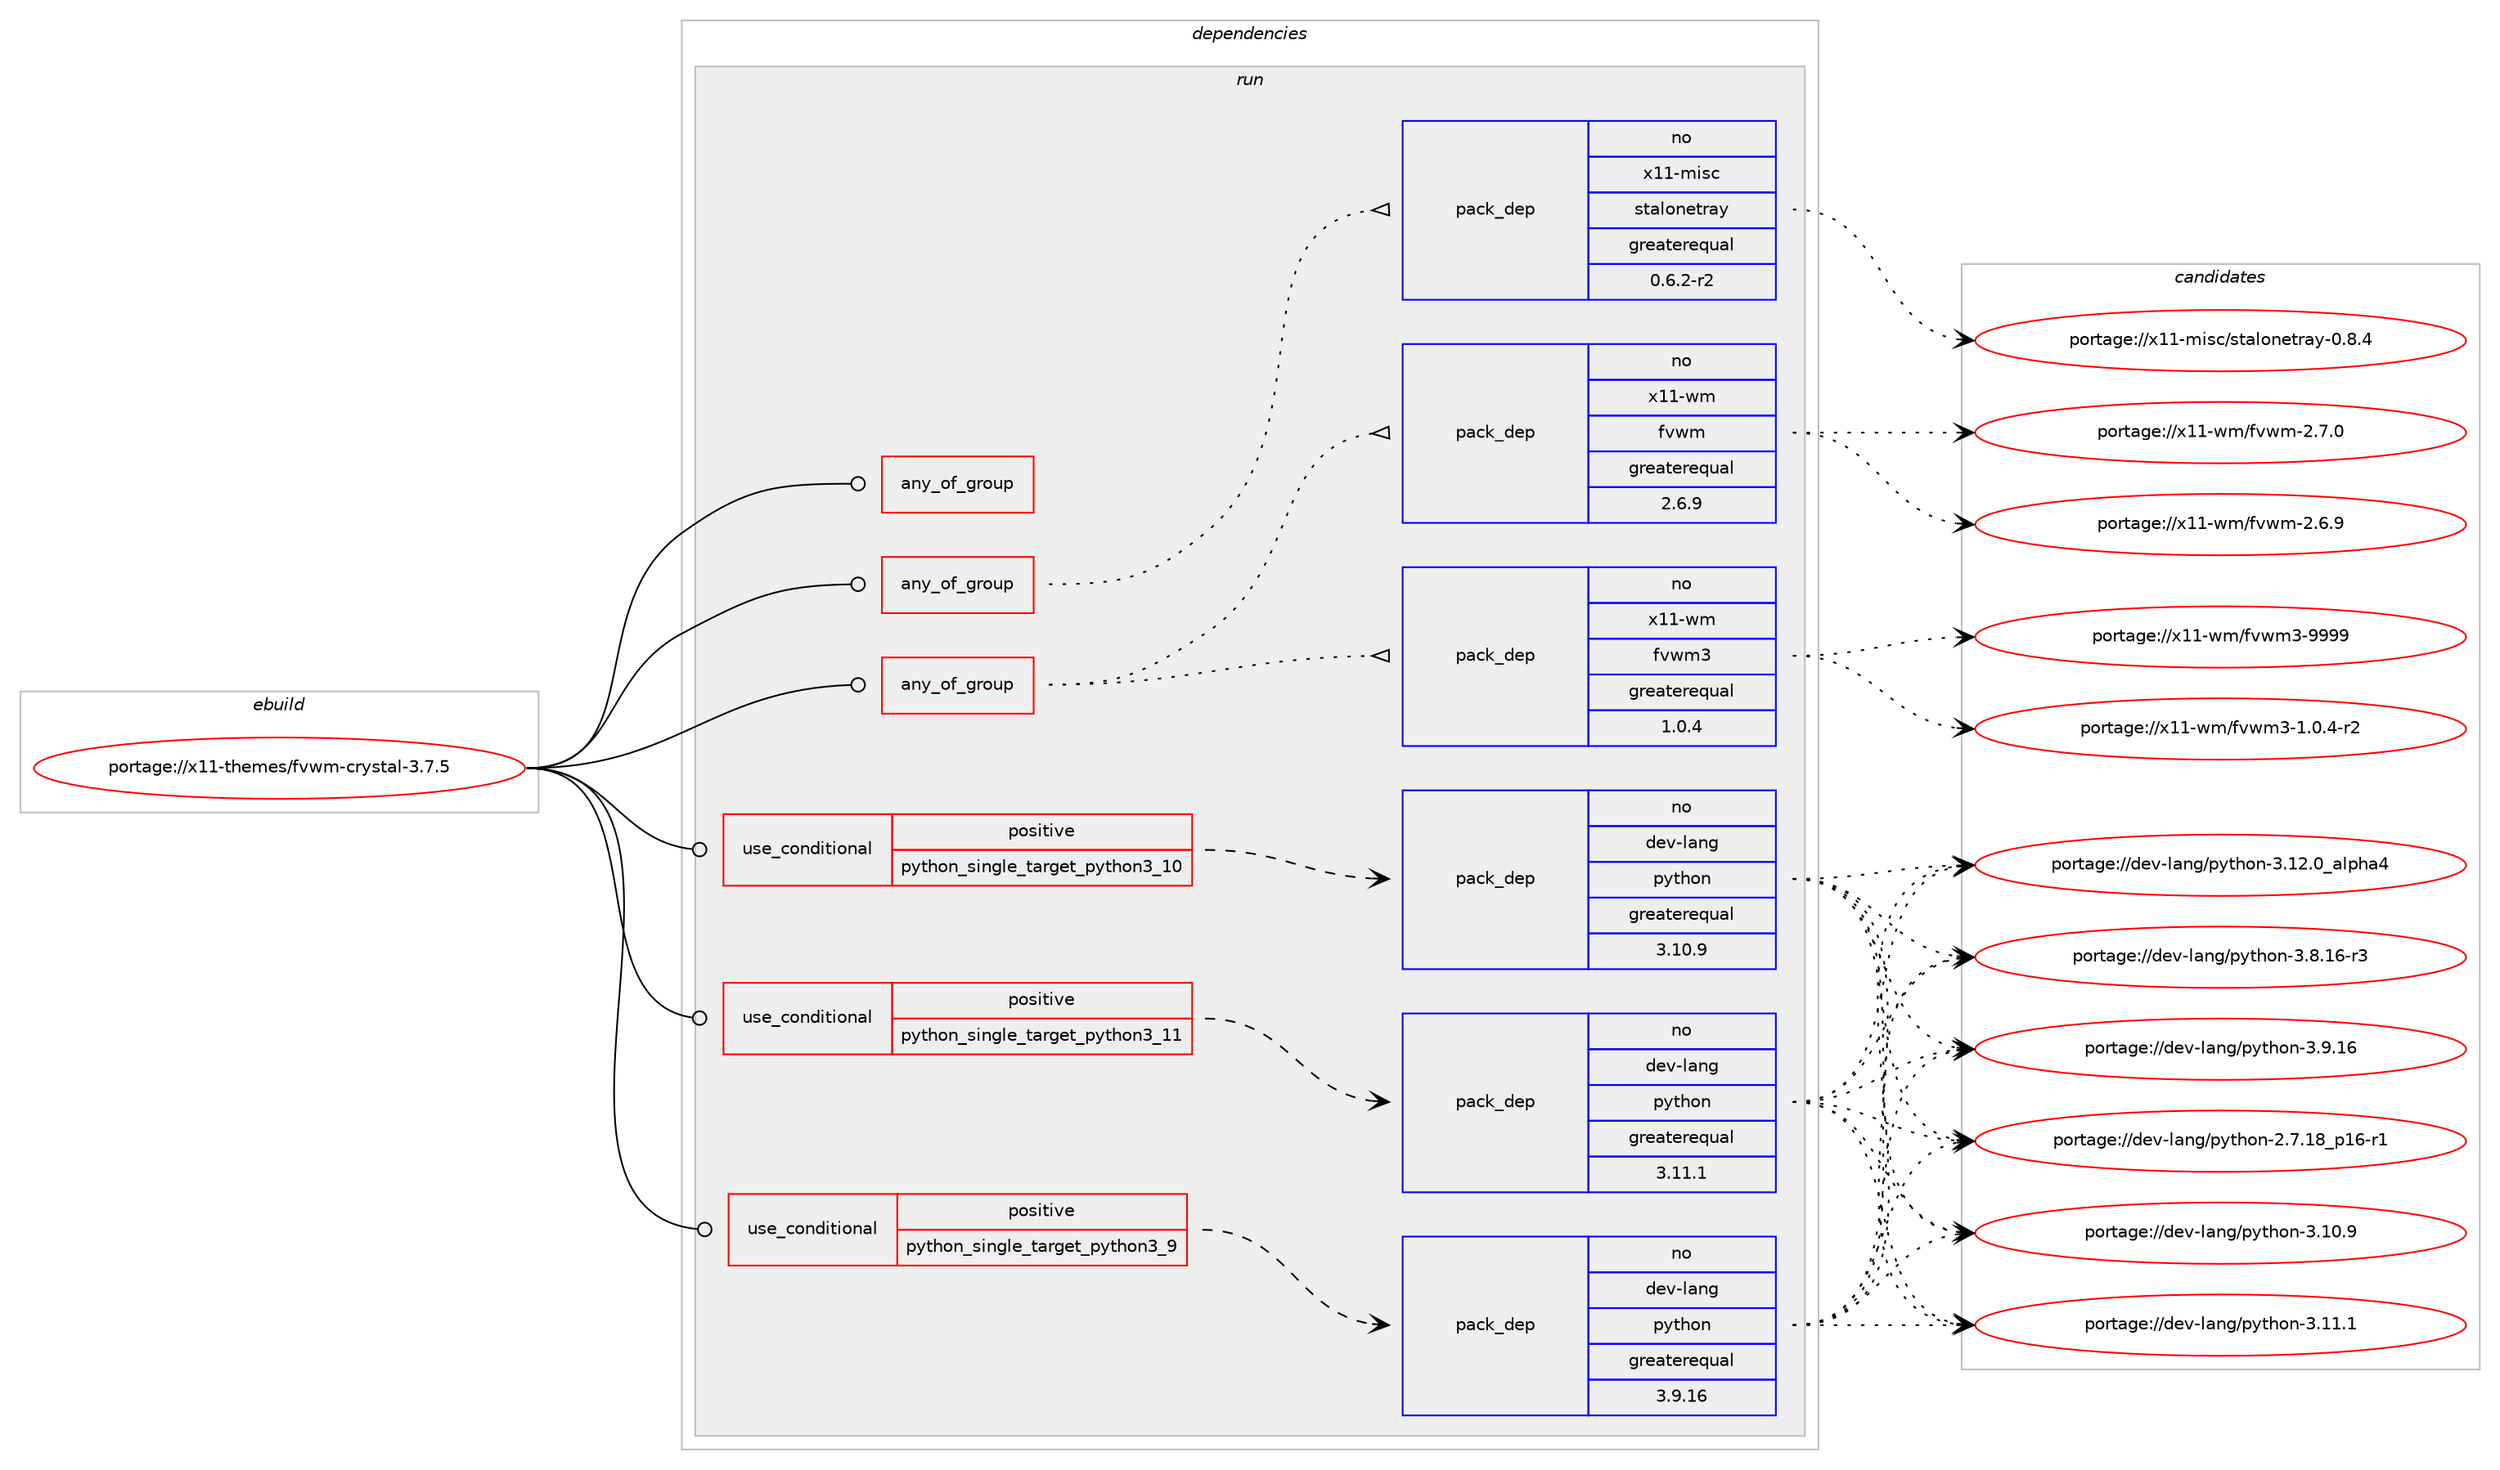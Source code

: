 digraph prolog {

# *************
# Graph options
# *************

newrank=true;
concentrate=true;
compound=true;
graph [rankdir=LR,fontname=Helvetica,fontsize=10,ranksep=1.5];#, ranksep=2.5, nodesep=0.2];
edge  [arrowhead=vee];
node  [fontname=Helvetica,fontsize=10];

# **********
# The ebuild
# **********

subgraph cluster_leftcol {
color=gray;
rank=same;
label=<<i>ebuild</i>>;
id [label="portage://x11-themes/fvwm-crystal-3.7.5", color=red, width=4, href="../x11-themes/fvwm-crystal-3.7.5.svg"];
}

# ****************
# The dependencies
# ****************

subgraph cluster_midcol {
color=gray;
label=<<i>dependencies</i>>;
subgraph cluster_compile {
fillcolor="#eeeeee";
style=filled;
label=<<i>compile</i>>;
}
subgraph cluster_compileandrun {
fillcolor="#eeeeee";
style=filled;
label=<<i>compile and run</i>>;
}
subgraph cluster_run {
fillcolor="#eeeeee";
style=filled;
label=<<i>run</i>>;
subgraph any124 {
dependency8929 [label=<<TABLE BORDER="0" CELLBORDER="1" CELLSPACING="0" CELLPADDING="4"><TR><TD CELLPADDING="10">any_of_group</TD></TR></TABLE>>, shape=none, color=red];# *** BEGIN UNKNOWN DEPENDENCY TYPE (TODO) ***
# dependency8929 -> package_dependency(portage://x11-themes/fvwm-crystal-3.7.5,run,no,x11-misc,hsetroot,none,[,,],[],[])
# *** END UNKNOWN DEPENDENCY TYPE (TODO) ***

# *** BEGIN UNKNOWN DEPENDENCY TYPE (TODO) ***
# dependency8929 -> package_dependency(portage://x11-themes/fvwm-crystal-3.7.5,run,no,media-gfx,feh,none,[,,],[],[])
# *** END UNKNOWN DEPENDENCY TYPE (TODO) ***

}
id:e -> dependency8929:w [weight=20,style="solid",arrowhead="odot"];
subgraph any125 {
dependency8930 [label=<<TABLE BORDER="0" CELLBORDER="1" CELLSPACING="0" CELLPADDING="4"><TR><TD CELLPADDING="10">any_of_group</TD></TR></TABLE>>, shape=none, color=red];subgraph pack3201 {
dependency8931 [label=<<TABLE BORDER="0" CELLBORDER="1" CELLSPACING="0" CELLPADDING="4" WIDTH="220"><TR><TD ROWSPAN="6" CELLPADDING="30">pack_dep</TD></TR><TR><TD WIDTH="110">no</TD></TR><TR><TD>x11-misc</TD></TR><TR><TD>stalonetray</TD></TR><TR><TD>greaterequal</TD></TR><TR><TD>0.6.2-r2</TD></TR></TABLE>>, shape=none, color=blue];
}
dependency8930:e -> dependency8931:w [weight=20,style="dotted",arrowhead="oinv"];
# *** BEGIN UNKNOWN DEPENDENCY TYPE (TODO) ***
# dependency8930 -> package_dependency(portage://x11-themes/fvwm-crystal-3.7.5,run,no,x11-misc,trayer,none,[,,],[],[])
# *** END UNKNOWN DEPENDENCY TYPE (TODO) ***

}
id:e -> dependency8930:w [weight=20,style="solid",arrowhead="odot"];
subgraph any126 {
dependency8932 [label=<<TABLE BORDER="0" CELLBORDER="1" CELLSPACING="0" CELLPADDING="4"><TR><TD CELLPADDING="10">any_of_group</TD></TR></TABLE>>, shape=none, color=red];subgraph pack3202 {
dependency8933 [label=<<TABLE BORDER="0" CELLBORDER="1" CELLSPACING="0" CELLPADDING="4" WIDTH="220"><TR><TD ROWSPAN="6" CELLPADDING="30">pack_dep</TD></TR><TR><TD WIDTH="110">no</TD></TR><TR><TD>x11-wm</TD></TR><TR><TD>fvwm3</TD></TR><TR><TD>greaterequal</TD></TR><TR><TD>1.0.4</TD></TR></TABLE>>, shape=none, color=blue];
}
dependency8932:e -> dependency8933:w [weight=20,style="dotted",arrowhead="oinv"];
subgraph pack3203 {
dependency8934 [label=<<TABLE BORDER="0" CELLBORDER="1" CELLSPACING="0" CELLPADDING="4" WIDTH="220"><TR><TD ROWSPAN="6" CELLPADDING="30">pack_dep</TD></TR><TR><TD WIDTH="110">no</TD></TR><TR><TD>x11-wm</TD></TR><TR><TD>fvwm</TD></TR><TR><TD>greaterequal</TD></TR><TR><TD>2.6.9</TD></TR></TABLE>>, shape=none, color=blue];
}
dependency8932:e -> dependency8934:w [weight=20,style="dotted",arrowhead="oinv"];
}
id:e -> dependency8932:w [weight=20,style="solid",arrowhead="odot"];
subgraph cond5593 {
dependency8935 [label=<<TABLE BORDER="0" CELLBORDER="1" CELLSPACING="0" CELLPADDING="4"><TR><TD ROWSPAN="3" CELLPADDING="10">use_conditional</TD></TR><TR><TD>positive</TD></TR><TR><TD>python_single_target_python3_10</TD></TR></TABLE>>, shape=none, color=red];
subgraph pack3204 {
dependency8936 [label=<<TABLE BORDER="0" CELLBORDER="1" CELLSPACING="0" CELLPADDING="4" WIDTH="220"><TR><TD ROWSPAN="6" CELLPADDING="30">pack_dep</TD></TR><TR><TD WIDTH="110">no</TD></TR><TR><TD>dev-lang</TD></TR><TR><TD>python</TD></TR><TR><TD>greaterequal</TD></TR><TR><TD>3.10.9</TD></TR></TABLE>>, shape=none, color=blue];
}
dependency8935:e -> dependency8936:w [weight=20,style="dashed",arrowhead="vee"];
}
id:e -> dependency8935:w [weight=20,style="solid",arrowhead="odot"];
subgraph cond5594 {
dependency8937 [label=<<TABLE BORDER="0" CELLBORDER="1" CELLSPACING="0" CELLPADDING="4"><TR><TD ROWSPAN="3" CELLPADDING="10">use_conditional</TD></TR><TR><TD>positive</TD></TR><TR><TD>python_single_target_python3_11</TD></TR></TABLE>>, shape=none, color=red];
subgraph pack3205 {
dependency8938 [label=<<TABLE BORDER="0" CELLBORDER="1" CELLSPACING="0" CELLPADDING="4" WIDTH="220"><TR><TD ROWSPAN="6" CELLPADDING="30">pack_dep</TD></TR><TR><TD WIDTH="110">no</TD></TR><TR><TD>dev-lang</TD></TR><TR><TD>python</TD></TR><TR><TD>greaterequal</TD></TR><TR><TD>3.11.1</TD></TR></TABLE>>, shape=none, color=blue];
}
dependency8937:e -> dependency8938:w [weight=20,style="dashed",arrowhead="vee"];
}
id:e -> dependency8937:w [weight=20,style="solid",arrowhead="odot"];
subgraph cond5595 {
dependency8939 [label=<<TABLE BORDER="0" CELLBORDER="1" CELLSPACING="0" CELLPADDING="4"><TR><TD ROWSPAN="3" CELLPADDING="10">use_conditional</TD></TR><TR><TD>positive</TD></TR><TR><TD>python_single_target_python3_9</TD></TR></TABLE>>, shape=none, color=red];
subgraph pack3206 {
dependency8940 [label=<<TABLE BORDER="0" CELLBORDER="1" CELLSPACING="0" CELLPADDING="4" WIDTH="220"><TR><TD ROWSPAN="6" CELLPADDING="30">pack_dep</TD></TR><TR><TD WIDTH="110">no</TD></TR><TR><TD>dev-lang</TD></TR><TR><TD>python</TD></TR><TR><TD>greaterequal</TD></TR><TR><TD>3.9.16</TD></TR></TABLE>>, shape=none, color=blue];
}
dependency8939:e -> dependency8940:w [weight=20,style="dashed",arrowhead="vee"];
}
id:e -> dependency8939:w [weight=20,style="solid",arrowhead="odot"];
# *** BEGIN UNKNOWN DEPENDENCY TYPE (TODO) ***
# id -> package_dependency(portage://x11-themes/fvwm-crystal-3.7.5,run,no,acct-group,fvwm-crystal,none,[,,],[],[])
# *** END UNKNOWN DEPENDENCY TYPE (TODO) ***

# *** BEGIN UNKNOWN DEPENDENCY TYPE (TODO) ***
# id -> package_dependency(portage://x11-themes/fvwm-crystal-3.7.5,run,no,app-alternatives,awk,none,[,,],[],[])
# *** END UNKNOWN DEPENDENCY TYPE (TODO) ***

# *** BEGIN UNKNOWN DEPENDENCY TYPE (TODO) ***
# id -> package_dependency(portage://x11-themes/fvwm-crystal-3.7.5,run,no,media-sound,alsa-utils,none,[,,],[],[])
# *** END UNKNOWN DEPENDENCY TYPE (TODO) ***

# *** BEGIN UNKNOWN DEPENDENCY TYPE (TODO) ***
# id -> package_dependency(portage://x11-themes/fvwm-crystal-3.7.5,run,no,sys-apps,sed,none,[,,],[],[])
# *** END UNKNOWN DEPENDENCY TYPE (TODO) ***

# *** BEGIN UNKNOWN DEPENDENCY TYPE (TODO) ***
# id -> package_dependency(portage://x11-themes/fvwm-crystal-3.7.5,run,no,sys-devel,bc,none,[,,],[],[])
# *** END UNKNOWN DEPENDENCY TYPE (TODO) ***

# *** BEGIN UNKNOWN DEPENDENCY TYPE (TODO) ***
# id -> package_dependency(portage://x11-themes/fvwm-crystal-3.7.5,run,no,virtual,imagemagick-tools,none,[,,],[],[])
# *** END UNKNOWN DEPENDENCY TYPE (TODO) ***

# *** BEGIN UNKNOWN DEPENDENCY TYPE (TODO) ***
# id -> package_dependency(portage://x11-themes/fvwm-crystal-3.7.5,run,no,x11-apps,xwd,none,[,,],[],[])
# *** END UNKNOWN DEPENDENCY TYPE (TODO) ***

}
}

# **************
# The candidates
# **************

subgraph cluster_choices {
rank=same;
color=gray;
label=<<i>candidates</i>>;

subgraph choice3201 {
color=black;
nodesep=1;
choice12049494510910511599471151169710811111010111611497121454846564652 [label="portage://x11-misc/stalonetray-0.8.4", color=red, width=4,href="../x11-misc/stalonetray-0.8.4.svg"];
dependency8931:e -> choice12049494510910511599471151169710811111010111611497121454846564652:w [style=dotted,weight="100"];
}
subgraph choice3202 {
color=black;
nodesep=1;
choice12049494511910947102118119109514549464846524511450 [label="portage://x11-wm/fvwm3-1.0.4-r2", color=red, width=4,href="../x11-wm/fvwm3-1.0.4-r2.svg"];
choice12049494511910947102118119109514557575757 [label="portage://x11-wm/fvwm3-9999", color=red, width=4,href="../x11-wm/fvwm3-9999.svg"];
dependency8933:e -> choice12049494511910947102118119109514549464846524511450:w [style=dotted,weight="100"];
dependency8933:e -> choice12049494511910947102118119109514557575757:w [style=dotted,weight="100"];
}
subgraph choice3203 {
color=black;
nodesep=1;
choice12049494511910947102118119109455046544657 [label="portage://x11-wm/fvwm-2.6.9", color=red, width=4,href="../x11-wm/fvwm-2.6.9.svg"];
choice12049494511910947102118119109455046554648 [label="portage://x11-wm/fvwm-2.7.0", color=red, width=4,href="../x11-wm/fvwm-2.7.0.svg"];
dependency8934:e -> choice12049494511910947102118119109455046544657:w [style=dotted,weight="100"];
dependency8934:e -> choice12049494511910947102118119109455046554648:w [style=dotted,weight="100"];
}
subgraph choice3204 {
color=black;
nodesep=1;
choice100101118451089711010347112121116104111110455046554649569511249544511449 [label="portage://dev-lang/python-2.7.18_p16-r1", color=red, width=4,href="../dev-lang/python-2.7.18_p16-r1.svg"];
choice10010111845108971101034711212111610411111045514649484657 [label="portage://dev-lang/python-3.10.9", color=red, width=4,href="../dev-lang/python-3.10.9.svg"];
choice10010111845108971101034711212111610411111045514649494649 [label="portage://dev-lang/python-3.11.1", color=red, width=4,href="../dev-lang/python-3.11.1.svg"];
choice1001011184510897110103471121211161041111104551464950464895971081121049752 [label="portage://dev-lang/python-3.12.0_alpha4", color=red, width=4,href="../dev-lang/python-3.12.0_alpha4.svg"];
choice100101118451089711010347112121116104111110455146564649544511451 [label="portage://dev-lang/python-3.8.16-r3", color=red, width=4,href="../dev-lang/python-3.8.16-r3.svg"];
choice10010111845108971101034711212111610411111045514657464954 [label="portage://dev-lang/python-3.9.16", color=red, width=4,href="../dev-lang/python-3.9.16.svg"];
dependency8936:e -> choice100101118451089711010347112121116104111110455046554649569511249544511449:w [style=dotted,weight="100"];
dependency8936:e -> choice10010111845108971101034711212111610411111045514649484657:w [style=dotted,weight="100"];
dependency8936:e -> choice10010111845108971101034711212111610411111045514649494649:w [style=dotted,weight="100"];
dependency8936:e -> choice1001011184510897110103471121211161041111104551464950464895971081121049752:w [style=dotted,weight="100"];
dependency8936:e -> choice100101118451089711010347112121116104111110455146564649544511451:w [style=dotted,weight="100"];
dependency8936:e -> choice10010111845108971101034711212111610411111045514657464954:w [style=dotted,weight="100"];
}
subgraph choice3205 {
color=black;
nodesep=1;
choice100101118451089711010347112121116104111110455046554649569511249544511449 [label="portage://dev-lang/python-2.7.18_p16-r1", color=red, width=4,href="../dev-lang/python-2.7.18_p16-r1.svg"];
choice10010111845108971101034711212111610411111045514649484657 [label="portage://dev-lang/python-3.10.9", color=red, width=4,href="../dev-lang/python-3.10.9.svg"];
choice10010111845108971101034711212111610411111045514649494649 [label="portage://dev-lang/python-3.11.1", color=red, width=4,href="../dev-lang/python-3.11.1.svg"];
choice1001011184510897110103471121211161041111104551464950464895971081121049752 [label="portage://dev-lang/python-3.12.0_alpha4", color=red, width=4,href="../dev-lang/python-3.12.0_alpha4.svg"];
choice100101118451089711010347112121116104111110455146564649544511451 [label="portage://dev-lang/python-3.8.16-r3", color=red, width=4,href="../dev-lang/python-3.8.16-r3.svg"];
choice10010111845108971101034711212111610411111045514657464954 [label="portage://dev-lang/python-3.9.16", color=red, width=4,href="../dev-lang/python-3.9.16.svg"];
dependency8938:e -> choice100101118451089711010347112121116104111110455046554649569511249544511449:w [style=dotted,weight="100"];
dependency8938:e -> choice10010111845108971101034711212111610411111045514649484657:w [style=dotted,weight="100"];
dependency8938:e -> choice10010111845108971101034711212111610411111045514649494649:w [style=dotted,weight="100"];
dependency8938:e -> choice1001011184510897110103471121211161041111104551464950464895971081121049752:w [style=dotted,weight="100"];
dependency8938:e -> choice100101118451089711010347112121116104111110455146564649544511451:w [style=dotted,weight="100"];
dependency8938:e -> choice10010111845108971101034711212111610411111045514657464954:w [style=dotted,weight="100"];
}
subgraph choice3206 {
color=black;
nodesep=1;
choice100101118451089711010347112121116104111110455046554649569511249544511449 [label="portage://dev-lang/python-2.7.18_p16-r1", color=red, width=4,href="../dev-lang/python-2.7.18_p16-r1.svg"];
choice10010111845108971101034711212111610411111045514649484657 [label="portage://dev-lang/python-3.10.9", color=red, width=4,href="../dev-lang/python-3.10.9.svg"];
choice10010111845108971101034711212111610411111045514649494649 [label="portage://dev-lang/python-3.11.1", color=red, width=4,href="../dev-lang/python-3.11.1.svg"];
choice1001011184510897110103471121211161041111104551464950464895971081121049752 [label="portage://dev-lang/python-3.12.0_alpha4", color=red, width=4,href="../dev-lang/python-3.12.0_alpha4.svg"];
choice100101118451089711010347112121116104111110455146564649544511451 [label="portage://dev-lang/python-3.8.16-r3", color=red, width=4,href="../dev-lang/python-3.8.16-r3.svg"];
choice10010111845108971101034711212111610411111045514657464954 [label="portage://dev-lang/python-3.9.16", color=red, width=4,href="../dev-lang/python-3.9.16.svg"];
dependency8940:e -> choice100101118451089711010347112121116104111110455046554649569511249544511449:w [style=dotted,weight="100"];
dependency8940:e -> choice10010111845108971101034711212111610411111045514649484657:w [style=dotted,weight="100"];
dependency8940:e -> choice10010111845108971101034711212111610411111045514649494649:w [style=dotted,weight="100"];
dependency8940:e -> choice1001011184510897110103471121211161041111104551464950464895971081121049752:w [style=dotted,weight="100"];
dependency8940:e -> choice100101118451089711010347112121116104111110455146564649544511451:w [style=dotted,weight="100"];
dependency8940:e -> choice10010111845108971101034711212111610411111045514657464954:w [style=dotted,weight="100"];
}
}

}
